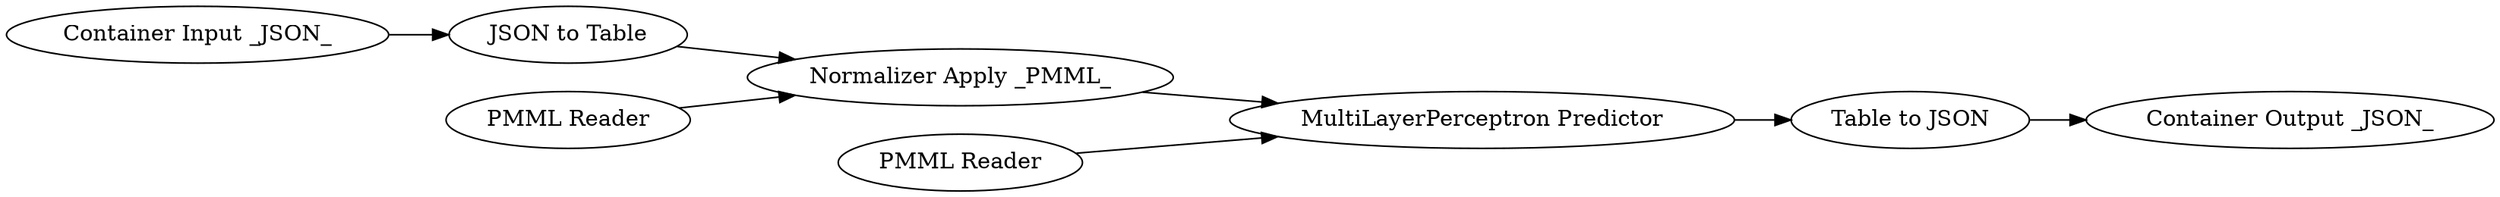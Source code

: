 digraph {
	1 [label="Container Input _JSON_"]
	2 [label="JSON to Table"]
	11 [label="PMML Reader"]
	12 [label="Normalizer Apply _PMML_"]
	13 [label="PMML Reader"]
	14 [label="MultiLayerPerceptron Predictor"]
	15 [label="Container Output _JSON_"]
	16 [label="Table to JSON"]
	1 -> 2
	2 -> 12
	11 -> 12
	12 -> 14
	13 -> 14
	14 -> 16
	16 -> 15
	rankdir=LR
}
